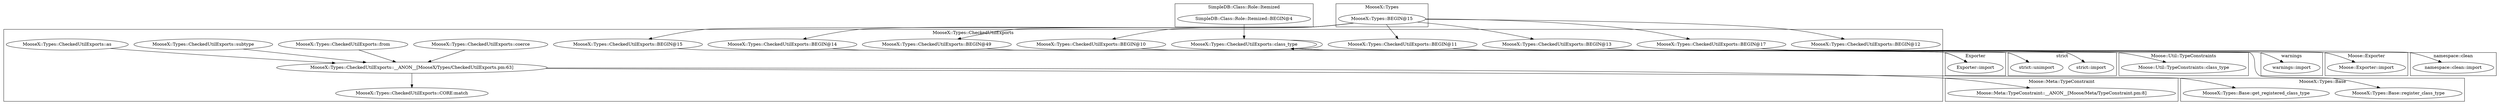digraph {
graph [overlap=false]
subgraph cluster_warnings {
	label="warnings";
	"warnings::import";
}
subgraph cluster_Moose_Exporter {
	label="Moose::Exporter";
	"Moose::Exporter::import";
}
subgraph cluster_Moose_Util_TypeConstraints {
	label="Moose::Util::TypeConstraints";
	"Moose::Util::TypeConstraints::class_type";
}
subgraph cluster_SimpleDB_Class_Role_Itemized {
	label="SimpleDB::Class::Role::Itemized";
	"SimpleDB::Class::Role::Itemized::BEGIN@4";
}
subgraph cluster_namespace_clean {
	label="namespace::clean";
	"namespace::clean::import";
}
subgraph cluster_strict {
	label="strict";
	"strict::import";
	"strict::unimport";
}
subgraph cluster_MooseX_Types {
	label="MooseX::Types";
	"MooseX::Types::BEGIN@15";
}
subgraph cluster_Exporter {
	label="Exporter";
	"Exporter::import";
}
subgraph cluster_MooseX_Types_Base {
	label="MooseX::Types::Base";
	"MooseX::Types::Base::get_registered_class_type";
	"MooseX::Types::Base::register_class_type";
}
subgraph cluster_Moose_Meta_TypeConstraint {
	label="Moose::Meta::TypeConstraint";
	"Moose::Meta::TypeConstraint::__ANON__[Moose/Meta/TypeConstraint.pm:8]";
}
subgraph cluster_MooseX_Types_CheckedUtilExports {
	label="MooseX::Types::CheckedUtilExports";
	"MooseX::Types::CheckedUtilExports::subtype";
	"MooseX::Types::CheckedUtilExports::as";
	"MooseX::Types::CheckedUtilExports::BEGIN@15";
	"MooseX::Types::CheckedUtilExports::BEGIN@49";
	"MooseX::Types::CheckedUtilExports::CORE:match";
	"MooseX::Types::CheckedUtilExports::coerce";
	"MooseX::Types::CheckedUtilExports::BEGIN@12";
	"MooseX::Types::CheckedUtilExports::BEGIN@10";
	"MooseX::Types::CheckedUtilExports::__ANON__[MooseX/Types/CheckedUtilExports.pm:63]";
	"MooseX::Types::CheckedUtilExports::from";
	"MooseX::Types::CheckedUtilExports::class_type";
	"MooseX::Types::CheckedUtilExports::BEGIN@11";
	"MooseX::Types::CheckedUtilExports::BEGIN@14";
	"MooseX::Types::CheckedUtilExports::BEGIN@13";
	"MooseX::Types::CheckedUtilExports::BEGIN@17";
}
"MooseX::Types::CheckedUtilExports::BEGIN@13" -> "Moose::Exporter::import";
"MooseX::Types::CheckedUtilExports::as" -> "MooseX::Types::CheckedUtilExports::__ANON__[MooseX/Types/CheckedUtilExports.pm:63]";
"MooseX::Types::CheckedUtilExports::subtype" -> "MooseX::Types::CheckedUtilExports::__ANON__[MooseX/Types/CheckedUtilExports.pm:63]";
"MooseX::Types::CheckedUtilExports::from" -> "MooseX::Types::CheckedUtilExports::__ANON__[MooseX/Types/CheckedUtilExports.pm:63]";
"MooseX::Types::CheckedUtilExports::coerce" -> "MooseX::Types::CheckedUtilExports::__ANON__[MooseX/Types/CheckedUtilExports.pm:63]";
"MooseX::Types::CheckedUtilExports::__ANON__[MooseX/Types/CheckedUtilExports.pm:63]" -> "MooseX::Types::CheckedUtilExports::CORE:match";
"MooseX::Types::CheckedUtilExports::BEGIN@15" -> "Exporter::import";
"MooseX::Types::CheckedUtilExports::BEGIN@14" -> "Exporter::import";
"MooseX::Types::BEGIN@15" -> "MooseX::Types::CheckedUtilExports::BEGIN@17";
"MooseX::Types::CheckedUtilExports::class_type" -> "Moose::Util::TypeConstraints::class_type";
"MooseX::Types::BEGIN@15" -> "MooseX::Types::CheckedUtilExports::BEGIN@12";
"MooseX::Types::BEGIN@15" -> "MooseX::Types::CheckedUtilExports::BEGIN@15";
"MooseX::Types::BEGIN@15" -> "MooseX::Types::CheckedUtilExports::BEGIN@10";
"MooseX::Types::BEGIN@15" -> "MooseX::Types::CheckedUtilExports::BEGIN@11";
"MooseX::Types::CheckedUtilExports::__ANON__[MooseX/Types/CheckedUtilExports.pm:63]" -> "Moose::Meta::TypeConstraint::__ANON__[Moose/Meta/TypeConstraint.pm:8]";
"MooseX::Types::BEGIN@15" -> "MooseX::Types::CheckedUtilExports::BEGIN@49";
"MooseX::Types::CheckedUtilExports::class_type" -> "MooseX::Types::Base::register_class_type";
"MooseX::Types::BEGIN@15" -> "MooseX::Types::CheckedUtilExports::BEGIN@13";
"MooseX::Types::CheckedUtilExports::__ANON__[MooseX/Types/CheckedUtilExports.pm:63]" -> "MooseX::Types::Base::get_registered_class_type";
"MooseX::Types::CheckedUtilExports::BEGIN@49" -> "strict::unimport";
"MooseX::Types::CheckedUtilExports::BEGIN@11" -> "warnings::import";
"MooseX::Types::CheckedUtilExports::BEGIN@17" -> "namespace::clean::import";
"SimpleDB::Class::Role::Itemized::BEGIN@4" -> "MooseX::Types::CheckedUtilExports::class_type";
"MooseX::Types::CheckedUtilExports::class_type" -> "MooseX::Types::CheckedUtilExports::class_type";
"MooseX::Types::CheckedUtilExports::BEGIN@10" -> "strict::import";
"MooseX::Types::BEGIN@15" -> "MooseX::Types::CheckedUtilExports::BEGIN@14";
}
